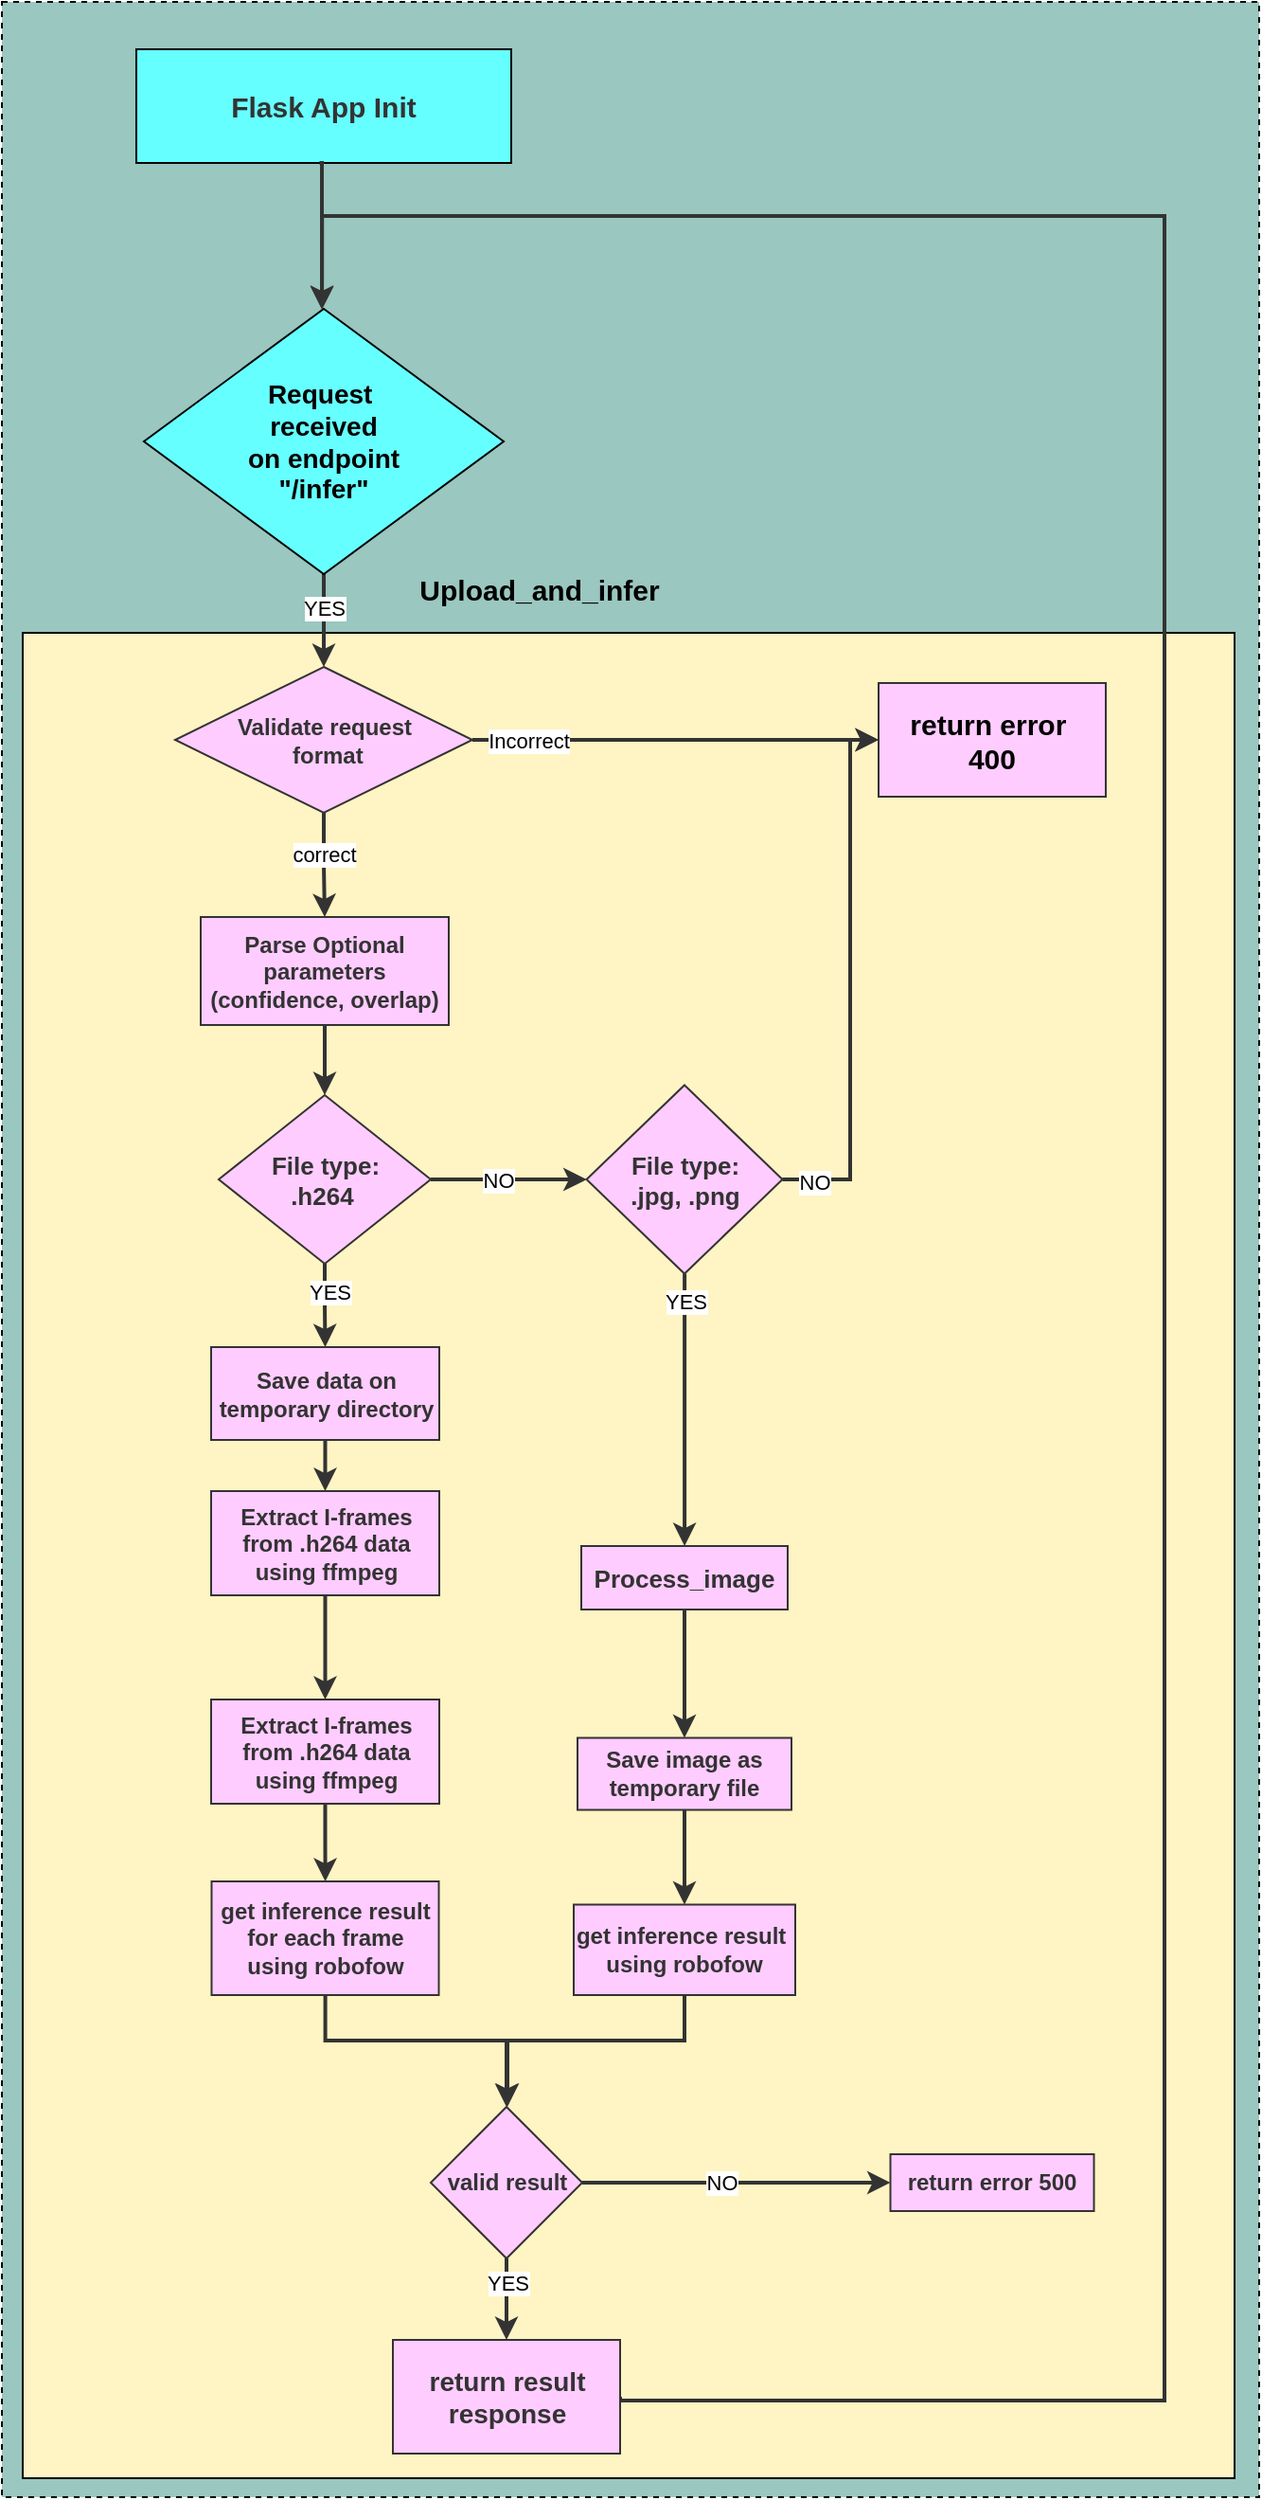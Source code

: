 <mxfile version="25.0.2">
  <diagram id="C5RBs43oDa-KdzZeNtuy" name="Page-1">
    <mxGraphModel dx="1444" dy="1329" grid="0" gridSize="10" guides="1" tooltips="1" connect="1" arrows="1" fold="1" page="0" pageScale="1" pageWidth="827" pageHeight="1169" math="0" shadow="0">
      <root>
        <mxCell id="WIyWlLk6GJQsqaUBKTNV-0" />
        <mxCell id="WIyWlLk6GJQsqaUBKTNV-1" parent="WIyWlLk6GJQsqaUBKTNV-0" />
        <mxCell id="GukS_4XcCskzM8oXKrFU-43" value="" style="rounded=0;whiteSpace=wrap;html=1;dashed=1;fillColor=#9AC7BF;" parent="WIyWlLk6GJQsqaUBKTNV-1" vertex="1">
          <mxGeometry x="75" y="-52" width="664" height="1317" as="geometry" />
        </mxCell>
        <mxCell id="y7RNgOp4na0GJBIn22-b-2" value="" style="rounded=0;whiteSpace=wrap;html=1;fillColor=#FFF4C3;" vertex="1" parent="WIyWlLk6GJQsqaUBKTNV-1">
          <mxGeometry x="86" y="281" width="640" height="974" as="geometry" />
        </mxCell>
        <mxCell id="GukS_4XcCskzM8oXKrFU-1" value="&lt;b&gt;&lt;font color=&quot;#333333&quot; style=&quot;font-size: 15px;&quot;&gt;Flask App Init&lt;/font&gt;&lt;/b&gt;" style="rounded=0;whiteSpace=wrap;html=1;strokeColor=#000000;fillColor=#66FFFF;" parent="WIyWlLk6GJQsqaUBKTNV-1" vertex="1">
          <mxGeometry x="146" y="-27" width="198" height="60" as="geometry" />
        </mxCell>
        <mxCell id="GukS_4XcCskzM8oXKrFU-4" style="edgeStyle=orthogonalEdgeStyle;rounded=0;orthogonalLoop=1;jettySize=auto;html=1;entryX=0.5;entryY=0;entryDx=0;entryDy=0;strokeColor=#333333;strokeWidth=2;align=center;verticalAlign=middle;fontFamily=Helvetica;fontSize=11;fontColor=default;labelBackgroundColor=default;endArrow=classic;" parent="WIyWlLk6GJQsqaUBKTNV-1" source="GukS_4XcCskzM8oXKrFU-2" target="GukS_4XcCskzM8oXKrFU-3" edge="1">
          <mxGeometry relative="1" as="geometry" />
        </mxCell>
        <mxCell id="GukS_4XcCskzM8oXKrFU-5" value="YES" style="edgeLabel;html=1;align=center;verticalAlign=middle;resizable=0;points=[];rounded=0;strokeColor=#333333;strokeWidth=2;fontFamily=Helvetica;fontSize=11;fontColor=default;labelBackgroundColor=default;" parent="GukS_4XcCskzM8oXKrFU-4" vertex="1" connectable="0">
          <mxGeometry x="-0.293" y="-3" relative="1" as="geometry">
            <mxPoint x="3" as="offset" />
          </mxGeometry>
        </mxCell>
        <mxCell id="GukS_4XcCskzM8oXKrFU-2" value="&lt;b&gt;&lt;font style=&quot;font-size: 14px;&quot; color=&quot;#000000&quot;&gt;Request&amp;nbsp;&lt;/font&gt;&lt;/b&gt;&lt;div&gt;&lt;b&gt;&lt;font style=&quot;font-size: 14px;&quot; color=&quot;#000000&quot;&gt;received&lt;/font&gt;&lt;/b&gt;&lt;div&gt;&lt;b&gt;&lt;font style=&quot;font-size: 14px;&quot; color=&quot;#000000&quot;&gt;&amp;nbsp;on endpoint&amp;nbsp;&lt;/font&gt;&lt;/b&gt;&lt;/div&gt;&lt;div&gt;&lt;b&gt;&lt;font style=&quot;font-size: 14px;&quot; color=&quot;#000000&quot;&gt;&quot;/infer&quot;&lt;/font&gt;&lt;/b&gt;&lt;/div&gt;&lt;/div&gt;" style="rhombus;whiteSpace=wrap;html=1;rounded=0;strokeColor=#000000;align=center;verticalAlign=middle;fontFamily=Helvetica;fontSize=12;fontColor=default;fillColor=#66FFFF;" parent="WIyWlLk6GJQsqaUBKTNV-1" vertex="1">
          <mxGeometry x="150" y="110" width="190" height="140" as="geometry" />
        </mxCell>
        <mxCell id="GukS_4XcCskzM8oXKrFU-7" value="" style="edgeStyle=orthogonalEdgeStyle;rounded=0;orthogonalLoop=1;jettySize=auto;html=1;strokeColor=#333333;strokeWidth=2;align=center;verticalAlign=middle;fontFamily=Helvetica;fontSize=11;fontColor=default;labelBackgroundColor=default;endArrow=classic;" parent="WIyWlLk6GJQsqaUBKTNV-1" source="GukS_4XcCskzM8oXKrFU-3" target="GukS_4XcCskzM8oXKrFU-6" edge="1">
          <mxGeometry relative="1" as="geometry" />
        </mxCell>
        <mxCell id="GukS_4XcCskzM8oXKrFU-13" value="Incorrect" style="edgeLabel;html=1;align=center;verticalAlign=middle;resizable=0;points=[];rounded=0;strokeColor=#333333;strokeWidth=2;fontFamily=Helvetica;fontSize=11;fontColor=default;labelBackgroundColor=default;" parent="GukS_4XcCskzM8oXKrFU-7" vertex="1" connectable="0">
          <mxGeometry x="-0.484" y="1" relative="1" as="geometry">
            <mxPoint x="-26" y="1" as="offset" />
          </mxGeometry>
        </mxCell>
        <mxCell id="GukS_4XcCskzM8oXKrFU-12" value="" style="edgeStyle=orthogonalEdgeStyle;rounded=0;orthogonalLoop=1;jettySize=auto;html=1;strokeColor=#333333;strokeWidth=2;align=center;verticalAlign=middle;fontFamily=Helvetica;fontSize=11;fontColor=default;labelBackgroundColor=default;endArrow=classic;" parent="WIyWlLk6GJQsqaUBKTNV-1" source="GukS_4XcCskzM8oXKrFU-3" target="GukS_4XcCskzM8oXKrFU-11" edge="1">
          <mxGeometry relative="1" as="geometry" />
        </mxCell>
        <mxCell id="GukS_4XcCskzM8oXKrFU-14" value="correct" style="edgeLabel;html=1;align=center;verticalAlign=middle;resizable=0;points=[];rounded=0;strokeColor=#333333;strokeWidth=2;fontFamily=Helvetica;fontSize=11;fontColor=default;labelBackgroundColor=default;" parent="GukS_4XcCskzM8oXKrFU-12" vertex="1" connectable="0">
          <mxGeometry x="-0.17" y="-2" relative="1" as="geometry">
            <mxPoint x="2" y="-1" as="offset" />
          </mxGeometry>
        </mxCell>
        <mxCell id="GukS_4XcCskzM8oXKrFU-3" value="&lt;b&gt;&lt;font color=&quot;#333333&quot;&gt;Validate request&lt;/font&gt;&lt;/b&gt;&lt;div&gt;&lt;b&gt;&lt;font color=&quot;#333333&quot;&gt;&amp;nbsp;format&lt;/font&gt;&lt;/b&gt;&lt;/div&gt;" style="rhombus;whiteSpace=wrap;html=1;strokeColor=#333333;align=center;verticalAlign=middle;fontFamily=Helvetica;fontSize=12;fontColor=default;fillColor=#FFCCFF;" parent="WIyWlLk6GJQsqaUBKTNV-1" vertex="1">
          <mxGeometry x="166.5" y="299" width="157" height="77" as="geometry" />
        </mxCell>
        <mxCell id="GukS_4XcCskzM8oXKrFU-6" value="&lt;b&gt;&lt;font style=&quot;font-size: 15px;&quot; color=&quot;#000000&quot;&gt;return error&amp;nbsp;&lt;/font&gt;&lt;/b&gt;&lt;div&gt;&lt;b&gt;&lt;font style=&quot;font-size: 15px;&quot; color=&quot;#000000&quot;&gt;400&lt;/font&gt;&lt;/b&gt;&lt;/div&gt;" style="whiteSpace=wrap;html=1;fillColor=#FFCCFF;strokeColor=#333333;" parent="WIyWlLk6GJQsqaUBKTNV-1" vertex="1">
          <mxGeometry x="538" y="307.5" width="120" height="60" as="geometry" />
        </mxCell>
        <mxCell id="GukS_4XcCskzM8oXKrFU-16" value="" style="edgeStyle=orthogonalEdgeStyle;rounded=0;orthogonalLoop=1;jettySize=auto;html=1;strokeColor=#333333;strokeWidth=2;" parent="WIyWlLk6GJQsqaUBKTNV-1" source="GukS_4XcCskzM8oXKrFU-11" target="GukS_4XcCskzM8oXKrFU-17" edge="1">
          <mxGeometry relative="1" as="geometry">
            <mxPoint x="245.5" y="543" as="targetPoint" />
          </mxGeometry>
        </mxCell>
        <mxCell id="GukS_4XcCskzM8oXKrFU-11" value="&lt;b&gt;&lt;font color=&quot;#333333&quot;&gt;Parse Optional parameters (confidence, overlap)&lt;/font&gt;&lt;/b&gt;" style="whiteSpace=wrap;html=1;strokeColor=#333333;align=center;verticalAlign=middle;fontFamily=Helvetica;fontSize=12;fontColor=default;fillColor=#FFCCFF;" parent="WIyWlLk6GJQsqaUBKTNV-1" vertex="1">
          <mxGeometry x="180" y="431" width="131" height="57" as="geometry" />
        </mxCell>
        <mxCell id="GukS_4XcCskzM8oXKrFU-19" value="" style="edgeStyle=orthogonalEdgeStyle;rounded=0;orthogonalLoop=1;jettySize=auto;html=1;strokeColor=#333333;strokeWidth=2;" parent="WIyWlLk6GJQsqaUBKTNV-1" source="GukS_4XcCskzM8oXKrFU-17" target="GukS_4XcCskzM8oXKrFU-18" edge="1">
          <mxGeometry relative="1" as="geometry" />
        </mxCell>
        <mxCell id="GukS_4XcCskzM8oXKrFU-23" value="YES" style="edgeLabel;html=1;align=center;verticalAlign=middle;resizable=0;points=[];" parent="GukS_4XcCskzM8oXKrFU-19" vertex="1" connectable="0">
          <mxGeometry x="-0.336" y="2" relative="1" as="geometry">
            <mxPoint as="offset" />
          </mxGeometry>
        </mxCell>
        <mxCell id="GukS_4XcCskzM8oXKrFU-21" value="" style="edgeStyle=orthogonalEdgeStyle;rounded=0;orthogonalLoop=1;jettySize=auto;html=1;strokeColor=#333333;strokeWidth=2;" parent="WIyWlLk6GJQsqaUBKTNV-1" source="GukS_4XcCskzM8oXKrFU-45" target="GukS_4XcCskzM8oXKrFU-20" edge="1">
          <mxGeometry relative="1" as="geometry">
            <Array as="points">
              <mxPoint x="436" y="654" />
              <mxPoint x="436" y="654" />
            </Array>
          </mxGeometry>
        </mxCell>
        <mxCell id="GukS_4XcCskzM8oXKrFU-48" value="YES" style="edgeLabel;html=1;align=center;verticalAlign=middle;resizable=0;points=[];" parent="GukS_4XcCskzM8oXKrFU-21" vertex="1" connectable="0">
          <mxGeometry x="-0.517" relative="1" as="geometry">
            <mxPoint y="-20" as="offset" />
          </mxGeometry>
        </mxCell>
        <mxCell id="GukS_4XcCskzM8oXKrFU-17" value="&lt;b&gt;&lt;font color=&quot;#333333&quot; style=&quot;font-size: 13px;&quot;&gt;File type:&lt;br&gt;.h264&amp;nbsp;&lt;/font&gt;&lt;/b&gt;" style="rhombus;whiteSpace=wrap;html=1;strokeColor=#333333;align=center;verticalAlign=middle;fontFamily=Helvetica;fontSize=12;fontColor=default;fillColor=#FFCCFF;" parent="WIyWlLk6GJQsqaUBKTNV-1" vertex="1">
          <mxGeometry x="189.5" y="525" width="112" height="89" as="geometry" />
        </mxCell>
        <mxCell id="GukS_4XcCskzM8oXKrFU-25" value="" style="edgeStyle=orthogonalEdgeStyle;rounded=0;orthogonalLoop=1;jettySize=auto;html=1;strokeColor=#333333;strokeWidth=2;" parent="WIyWlLk6GJQsqaUBKTNV-1" source="GukS_4XcCskzM8oXKrFU-18" target="GukS_4XcCskzM8oXKrFU-24" edge="1">
          <mxGeometry relative="1" as="geometry" />
        </mxCell>
        <mxCell id="GukS_4XcCskzM8oXKrFU-18" value="&lt;b&gt;&lt;font color=&quot;#333333&quot;&gt;Save data on temporary directory&lt;/font&gt;&lt;/b&gt;" style="whiteSpace=wrap;html=1;strokeColor=#333333;align=center;verticalAlign=middle;fontFamily=Helvetica;fontSize=12;fontColor=default;fillColor=#FFCCFF;" parent="WIyWlLk6GJQsqaUBKTNV-1" vertex="1">
          <mxGeometry x="185.5" y="658" width="120.5" height="49" as="geometry" />
        </mxCell>
        <mxCell id="GukS_4XcCskzM8oXKrFU-31" value="" style="edgeStyle=orthogonalEdgeStyle;rounded=0;orthogonalLoop=1;jettySize=auto;html=1;strokeColor=#333333;strokeWidth=2;align=center;verticalAlign=middle;fontFamily=Helvetica;fontSize=11;fontColor=default;labelBackgroundColor=default;endArrow=classic;" parent="WIyWlLk6GJQsqaUBKTNV-1" source="GukS_4XcCskzM8oXKrFU-20" target="GukS_4XcCskzM8oXKrFU-30" edge="1">
          <mxGeometry relative="1" as="geometry" />
        </mxCell>
        <mxCell id="GukS_4XcCskzM8oXKrFU-20" value="&lt;b&gt;&lt;font color=&quot;#333333&quot; style=&quot;font-size: 13px;&quot;&gt;Process_image&lt;/font&gt;&lt;/b&gt;" style="whiteSpace=wrap;html=1;strokeColor=#333333;align=center;verticalAlign=middle;fontFamily=Helvetica;fontSize=12;fontColor=default;fillColor=#FFCCFF;" parent="WIyWlLk6GJQsqaUBKTNV-1" vertex="1">
          <mxGeometry x="381" y="763" width="109" height="33.5" as="geometry" />
        </mxCell>
        <mxCell id="GukS_4XcCskzM8oXKrFU-27" value="" style="edgeStyle=orthogonalEdgeStyle;rounded=0;orthogonalLoop=1;jettySize=auto;html=1;strokeWidth=2;strokeColor=#333333;" parent="WIyWlLk6GJQsqaUBKTNV-1" source="GukS_4XcCskzM8oXKrFU-24" target="GukS_4XcCskzM8oXKrFU-26" edge="1">
          <mxGeometry relative="1" as="geometry" />
        </mxCell>
        <mxCell id="GukS_4XcCskzM8oXKrFU-24" value="&lt;b&gt;&lt;font color=&quot;#333333&quot;&gt;Extract I-frames from .h264 data using ffmpeg&lt;/font&gt;&lt;/b&gt;" style="whiteSpace=wrap;html=1;strokeColor=#333333;align=center;verticalAlign=middle;fontFamily=Helvetica;fontSize=12;fontColor=default;fillColor=#FFCCFF;" parent="WIyWlLk6GJQsqaUBKTNV-1" vertex="1">
          <mxGeometry x="185.5" y="734" width="120.5" height="55" as="geometry" />
        </mxCell>
        <mxCell id="GukS_4XcCskzM8oXKrFU-29" value="" style="edgeStyle=orthogonalEdgeStyle;rounded=0;orthogonalLoop=1;jettySize=auto;html=1;strokeWidth=2;strokeColor=#333333;" parent="WIyWlLk6GJQsqaUBKTNV-1" source="GukS_4XcCskzM8oXKrFU-26" target="GukS_4XcCskzM8oXKrFU-28" edge="1">
          <mxGeometry relative="1" as="geometry" />
        </mxCell>
        <mxCell id="GukS_4XcCskzM8oXKrFU-26" value="&lt;b&gt;&lt;font color=&quot;#333333&quot;&gt;Extract I-frames from .h264 data using ffmpeg&lt;/font&gt;&lt;/b&gt;" style="whiteSpace=wrap;html=1;strokeColor=#333333;align=center;verticalAlign=middle;fontFamily=Helvetica;fontSize=12;fontColor=default;fillColor=#FFCCFF;" parent="WIyWlLk6GJQsqaUBKTNV-1" vertex="1">
          <mxGeometry x="185.5" y="844" width="120.5" height="55" as="geometry" />
        </mxCell>
        <mxCell id="GukS_4XcCskzM8oXKrFU-53" style="edgeStyle=orthogonalEdgeStyle;rounded=0;orthogonalLoop=1;jettySize=auto;html=1;entryX=0.5;entryY=0;entryDx=0;entryDy=0;strokeColor=#333333;strokeWidth=2;align=center;verticalAlign=middle;fontFamily=Helvetica;fontSize=11;fontColor=default;labelBackgroundColor=default;endArrow=classic;" parent="WIyWlLk6GJQsqaUBKTNV-1" source="GukS_4XcCskzM8oXKrFU-28" target="GukS_4XcCskzM8oXKrFU-52" edge="1">
          <mxGeometry relative="1" as="geometry">
            <Array as="points">
              <mxPoint x="246" y="1024" />
              <mxPoint x="342" y="1024" />
              <mxPoint x="342" y="1059" />
            </Array>
          </mxGeometry>
        </mxCell>
        <mxCell id="GukS_4XcCskzM8oXKrFU-28" value="&lt;b&gt;&lt;font color=&quot;#333333&quot;&gt;get inference result for each frame using robofow&lt;/font&gt;&lt;/b&gt;" style="whiteSpace=wrap;html=1;strokeColor=#333333;align=center;verticalAlign=middle;fontFamily=Helvetica;fontSize=12;fontColor=default;fillColor=#FFCCFF;" parent="WIyWlLk6GJQsqaUBKTNV-1" vertex="1">
          <mxGeometry x="185.75" y="940" width="120" height="60" as="geometry" />
        </mxCell>
        <mxCell id="GukS_4XcCskzM8oXKrFU-34" value="" style="edgeStyle=orthogonalEdgeStyle;rounded=0;orthogonalLoop=1;jettySize=auto;html=1;strokeColor=#333333;strokeWidth=2;align=center;verticalAlign=middle;fontFamily=Helvetica;fontSize=11;fontColor=default;labelBackgroundColor=default;endArrow=classic;" parent="WIyWlLk6GJQsqaUBKTNV-1" source="GukS_4XcCskzM8oXKrFU-30" target="GukS_4XcCskzM8oXKrFU-33" edge="1">
          <mxGeometry relative="1" as="geometry" />
        </mxCell>
        <mxCell id="GukS_4XcCskzM8oXKrFU-30" value="&lt;b&gt;&lt;font color=&quot;#333333&quot;&gt;Save image as temporary file&lt;/font&gt;&lt;/b&gt;" style="whiteSpace=wrap;html=1;strokeColor=#333333;align=center;verticalAlign=middle;fontFamily=Helvetica;fontSize=12;fontColor=default;fillColor=#FFCCFF;" parent="WIyWlLk6GJQsqaUBKTNV-1" vertex="1">
          <mxGeometry x="379" y="864.25" width="113" height="38" as="geometry" />
        </mxCell>
        <mxCell id="GukS_4XcCskzM8oXKrFU-54" style="edgeStyle=orthogonalEdgeStyle;rounded=0;orthogonalLoop=1;jettySize=auto;html=1;entryX=0.5;entryY=0;entryDx=0;entryDy=0;endArrow=classic;endFill=0;strokeColor=#333333;strokeWidth=2;align=center;verticalAlign=middle;fontFamily=Helvetica;fontSize=11;fontColor=default;labelBackgroundColor=default;" parent="WIyWlLk6GJQsqaUBKTNV-1" source="GukS_4XcCskzM8oXKrFU-33" target="GukS_4XcCskzM8oXKrFU-52" edge="1">
          <mxGeometry relative="1" as="geometry">
            <Array as="points">
              <mxPoint x="436" y="1024" />
              <mxPoint x="342" y="1024" />
            </Array>
          </mxGeometry>
        </mxCell>
        <mxCell id="GukS_4XcCskzM8oXKrFU-33" value="&lt;b&gt;&lt;font color=&quot;#333333&quot;&gt;get inference result&amp;nbsp; using robofow&lt;/font&gt;&lt;/b&gt;" style="whiteSpace=wrap;html=1;strokeColor=#333333;align=center;verticalAlign=middle;fontFamily=Helvetica;fontSize=12;fontColor=default;fillColor=#FFCCFF;" parent="WIyWlLk6GJQsqaUBKTNV-1" vertex="1">
          <mxGeometry x="377" y="952.25" width="117" height="47.75" as="geometry" />
        </mxCell>
        <mxCell id="GukS_4XcCskzM8oXKrFU-41" style="edgeStyle=orthogonalEdgeStyle;rounded=0;orthogonalLoop=1;jettySize=auto;html=1;endArrow=classic;endFill=0;exitX=1;exitY=0.5;exitDx=0;exitDy=0;strokeColor=#333333;strokeWidth=2;align=center;verticalAlign=middle;fontFamily=Helvetica;fontSize=11;fontColor=default;labelBackgroundColor=default;entryX=0.495;entryY=0.003;entryDx=0;entryDy=0;entryPerimeter=0;" parent="WIyWlLk6GJQsqaUBKTNV-1" source="GukS_4XcCskzM8oXKrFU-35" edge="1" target="GukS_4XcCskzM8oXKrFU-2">
          <mxGeometry relative="1" as="geometry">
            <mxPoint x="424.04" y="1086" as="sourcePoint" />
            <mxPoint x="244.04" y="108" as="targetPoint" />
            <Array as="points">
              <mxPoint x="401" y="1214" />
              <mxPoint x="689" y="1214" />
              <mxPoint x="689" y="61" />
              <mxPoint x="244" y="61" />
            </Array>
          </mxGeometry>
        </mxCell>
        <mxCell id="GukS_4XcCskzM8oXKrFU-35" value="&lt;b&gt;&lt;font style=&quot;font-size: 14px;&quot; color=&quot;#333333&quot;&gt;return result response&lt;/font&gt;&lt;/b&gt;" style="whiteSpace=wrap;html=1;strokeColor=#333333;align=center;verticalAlign=middle;fontFamily=Helvetica;fontSize=12;fontColor=default;fillColor=#FFCCFF;" parent="WIyWlLk6GJQsqaUBKTNV-1" vertex="1">
          <mxGeometry x="281.5" y="1182" width="120" height="60" as="geometry" />
        </mxCell>
        <mxCell id="GukS_4XcCskzM8oXKrFU-44" value="&lt;font style=&quot;font-size: 15px;&quot; color=&quot;#000000&quot;&gt;&lt;b&gt;Upload_and_infer&lt;/b&gt;&lt;/font&gt;" style="text;html=1;align=center;verticalAlign=middle;whiteSpace=wrap;rounded=0;strokeWidth=3;" parent="WIyWlLk6GJQsqaUBKTNV-1" vertex="1">
          <mxGeometry x="329" y="243" width="60" height="30" as="geometry" />
        </mxCell>
        <mxCell id="GukS_4XcCskzM8oXKrFU-46" value="" style="edgeStyle=orthogonalEdgeStyle;rounded=0;orthogonalLoop=1;jettySize=auto;html=1;strokeColor=#333333;strokeWidth=2;align=center;verticalAlign=middle;fontFamily=Helvetica;fontSize=11;fontColor=default;labelBackgroundColor=default;endArrow=classic;" parent="WIyWlLk6GJQsqaUBKTNV-1" source="GukS_4XcCskzM8oXKrFU-17" target="GukS_4XcCskzM8oXKrFU-45" edge="1">
          <mxGeometry relative="1" as="geometry">
            <mxPoint x="301" y="569" as="sourcePoint" />
            <mxPoint x="436" y="763" as="targetPoint" />
          </mxGeometry>
        </mxCell>
        <mxCell id="GukS_4XcCskzM8oXKrFU-47" value="NO" style="edgeLabel;html=1;align=center;verticalAlign=middle;resizable=0;points=[];rounded=0;strokeColor=#333333;strokeWidth=2;fontFamily=Helvetica;fontSize=11;fontColor=default;labelBackgroundColor=default;" parent="GukS_4XcCskzM8oXKrFU-46" vertex="1" connectable="0">
          <mxGeometry x="-0.316" relative="1" as="geometry">
            <mxPoint x="7" as="offset" />
          </mxGeometry>
        </mxCell>
        <mxCell id="GukS_4XcCskzM8oXKrFU-50" value="" style="edgeStyle=orthogonalEdgeStyle;rounded=0;orthogonalLoop=1;jettySize=auto;html=1;entryX=0;entryY=0.5;entryDx=0;entryDy=0;strokeColor=#333333;strokeWidth=2;align=center;verticalAlign=middle;fontFamily=Helvetica;fontSize=11;fontColor=default;labelBackgroundColor=default;endArrow=classic;" parent="WIyWlLk6GJQsqaUBKTNV-1" source="GukS_4XcCskzM8oXKrFU-45" target="GukS_4XcCskzM8oXKrFU-6" edge="1">
          <mxGeometry relative="1" as="geometry">
            <mxPoint x="559" y="569.478" as="targetPoint" />
            <Array as="points">
              <mxPoint x="523" y="570" />
              <mxPoint x="523" y="337" />
            </Array>
          </mxGeometry>
        </mxCell>
        <mxCell id="GukS_4XcCskzM8oXKrFU-51" value="NO" style="edgeLabel;html=1;align=center;verticalAlign=middle;resizable=0;points=[];rounded=0;strokeColor=#333333;strokeWidth=2;fontFamily=Helvetica;fontSize=11;fontColor=default;labelBackgroundColor=default;" parent="GukS_4XcCskzM8oXKrFU-50" vertex="1" connectable="0">
          <mxGeometry x="-0.885" y="-1" relative="1" as="geometry">
            <mxPoint as="offset" />
          </mxGeometry>
        </mxCell>
        <mxCell id="GukS_4XcCskzM8oXKrFU-45" value="&lt;b&gt;&lt;font color=&quot;#333333&quot; style=&quot;font-size: 13px;&quot;&gt;File type:&lt;/font&gt;&lt;/b&gt;&lt;div&gt;&lt;b&gt;&lt;font color=&quot;#333333&quot; style=&quot;font-size: 13px;&quot;&gt;.jpg, .png&lt;/font&gt;&lt;/b&gt;&lt;/div&gt;" style="rhombus;whiteSpace=wrap;html=1;strokeColor=#333333;align=center;verticalAlign=middle;fontFamily=Helvetica;fontSize=12;fontColor=default;fillColor=#FFCCFF;" parent="WIyWlLk6GJQsqaUBKTNV-1" vertex="1">
          <mxGeometry x="383.75" y="519.75" width="103.5" height="99.5" as="geometry" />
        </mxCell>
        <mxCell id="GukS_4XcCskzM8oXKrFU-55" style="edgeStyle=orthogonalEdgeStyle;rounded=0;orthogonalLoop=1;jettySize=auto;html=1;entryX=0.5;entryY=0;entryDx=0;entryDy=0;strokeColor=#333333;strokeWidth=2;align=center;verticalAlign=middle;fontFamily=Helvetica;fontSize=11;fontColor=default;labelBackgroundColor=default;endArrow=classic;" parent="WIyWlLk6GJQsqaUBKTNV-1" source="GukS_4XcCskzM8oXKrFU-52" target="GukS_4XcCskzM8oXKrFU-35" edge="1">
          <mxGeometry relative="1" as="geometry" />
        </mxCell>
        <mxCell id="GukS_4XcCskzM8oXKrFU-56" value="YES" style="edgeLabel;html=1;align=center;verticalAlign=middle;resizable=0;points=[];rounded=0;strokeColor=#333333;strokeWidth=2;fontFamily=Helvetica;fontSize=11;fontColor=default;labelBackgroundColor=default;" parent="GukS_4XcCskzM8oXKrFU-55" vertex="1" connectable="0">
          <mxGeometry x="-0.43" relative="1" as="geometry">
            <mxPoint as="offset" />
          </mxGeometry>
        </mxCell>
        <mxCell id="GukS_4XcCskzM8oXKrFU-58" value="" style="edgeStyle=orthogonalEdgeStyle;rounded=0;orthogonalLoop=1;jettySize=auto;html=1;strokeColor=#333333;strokeWidth=2;align=center;verticalAlign=middle;fontFamily=Helvetica;fontSize=11;fontColor=default;labelBackgroundColor=default;endArrow=classic;" parent="WIyWlLk6GJQsqaUBKTNV-1" source="GukS_4XcCskzM8oXKrFU-52" target="GukS_4XcCskzM8oXKrFU-57" edge="1">
          <mxGeometry relative="1" as="geometry" />
        </mxCell>
        <mxCell id="GukS_4XcCskzM8oXKrFU-59" value="NO" style="edgeLabel;html=1;align=center;verticalAlign=middle;resizable=0;points=[];rounded=0;strokeColor=#333333;strokeWidth=2;fontFamily=Helvetica;fontSize=11;fontColor=default;labelBackgroundColor=default;" parent="GukS_4XcCskzM8oXKrFU-58" vertex="1" connectable="0">
          <mxGeometry x="-0.097" relative="1" as="geometry">
            <mxPoint as="offset" />
          </mxGeometry>
        </mxCell>
        <mxCell id="GukS_4XcCskzM8oXKrFU-52" value="&lt;b&gt;&lt;font color=&quot;#333333&quot;&gt;valid result&lt;/font&gt;&lt;/b&gt;" style="rhombus;whiteSpace=wrap;html=1;strokeColor=#333333;align=center;verticalAlign=middle;fontFamily=Helvetica;fontSize=12;fontColor=default;fillColor=#FFCCFF;" parent="WIyWlLk6GJQsqaUBKTNV-1" vertex="1">
          <mxGeometry x="301.5" y="1059" width="80" height="80" as="geometry" />
        </mxCell>
        <mxCell id="GukS_4XcCskzM8oXKrFU-57" value="&lt;b&gt;&lt;font color=&quot;#333333&quot;&gt;return error 500&lt;/font&gt;&lt;/b&gt;" style="whiteSpace=wrap;html=1;strokeColor=#333333;align=center;verticalAlign=middle;fontFamily=Helvetica;fontSize=12;fontColor=default;fillColor=#FFCCFF;" parent="WIyWlLk6GJQsqaUBKTNV-1" vertex="1">
          <mxGeometry x="544.25" y="1084" width="107.5" height="30" as="geometry" />
        </mxCell>
        <mxCell id="y7RNgOp4na0GJBIn22-b-5" value="" style="edgeStyle=orthogonalEdgeStyle;rounded=0;orthogonalLoop=1;jettySize=auto;html=1;strokeColor=#333333;strokeWidth=2;" edge="1" parent="WIyWlLk6GJQsqaUBKTNV-1">
          <mxGeometry relative="1" as="geometry">
            <mxPoint x="244" y="110" as="targetPoint" />
            <mxPoint x="242.8" y="33" as="sourcePoint" />
            <Array as="points">
              <mxPoint x="244" y="33" />
            </Array>
          </mxGeometry>
        </mxCell>
      </root>
    </mxGraphModel>
  </diagram>
</mxfile>
